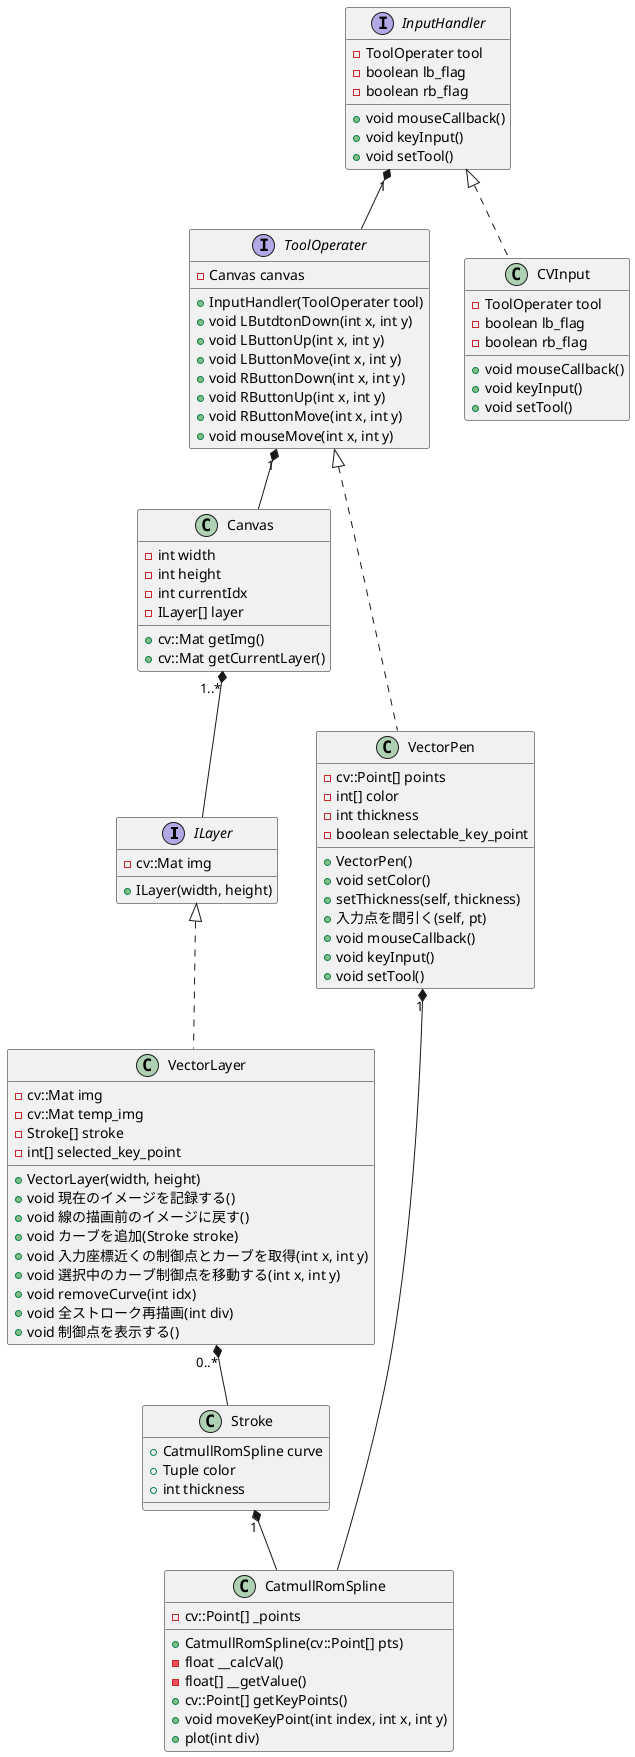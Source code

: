 @startuml


interface ILayer{
    -cv::Mat img
    +ILayer(width, height)
}
interface ToolOperater{
    -Canvas canvas
    +InputHandler(ToolOperater tool)
    +void LButdtonDown(int x, int y)
    +void LButtonUp(int x, int y)
    +void LButtonMove(int x, int y)
    +void RButtonDown(int x, int y)
    +void RButtonUp(int x, int y)
    +void RButtonMove(int x, int y)
    +void mouseMove(int x, int y)

}
interface InputHandler{
    -ToolOperater tool
    -boolean lb_flag
    -boolean rb_flag
    
    +void mouseCallback()
    +void keyInput()
    +void setTool()
}


class Canvas{
    -int width
    -int height
    -int currentIdx
    -ILayer[] layer
    
    +cv::Mat getImg()
    +cv::Mat getCurrentLayer()
}

class Stroke{
    +CatmullRomSpline curve
    +Tuple color
    +int thickness
}

class VectorLayer implements ILayer {
    -cv::Mat img
    -cv::Mat temp_img
    -Stroke[] stroke
    -int[] selected_key_point
    
    +VectorLayer(width, height)
    +void 現在のイメージを記録する()
    +void 線の描画前のイメージに戻す()
    +void カーブを追加(Stroke stroke)
    +void 入力座標近くの制御点とカーブを取得(int x, int y)
    +void 選択中のカーブ制御点を移動する(int x, int y)
    +void removeCurve(int idx)
    +void 全ストローク再描画(int div)
    +void 制御点を表示する()
}

class VectorPen implements ToolOperater {
    
    -cv::Point[] points
    -int[] color
    -int thickness
    -boolean selectable_key_point
    
    +VectorPen()
    +void setColor()
    +setThickness(self, thickness)
    +入力点を間引く(self, pt)
    +void mouseCallback()
    +void keyInput()
    +void setTool()
    
    
}

class CVInput implements InputHandler {
    -ToolOperater tool
    -boolean lb_flag
    -boolean rb_flag
    
    +void mouseCallback()
    +void keyInput()
    +void setTool()
}

class CatmullRomSpline{
    -cv::Point[] _points
    +CatmullRomSpline(cv::Point[] pts)
    -float __calcVal()
    -float[] __getValue()
    +cv::Point[] getKeyPoints()
    +void moveKeyPoint(int index, int x, int y)
    +plot(int div)
}

Canvas "1..*" *-- ILayer
InputHandler "1" *-- ToolOperater
ToolOperater "1" *-- Canvas
VectorLayer "0..*" *-- Stroke
VectorPen "1" *-- CatmullRomSpline
Stroke "1" *-- CatmullRomSpline

@enduml